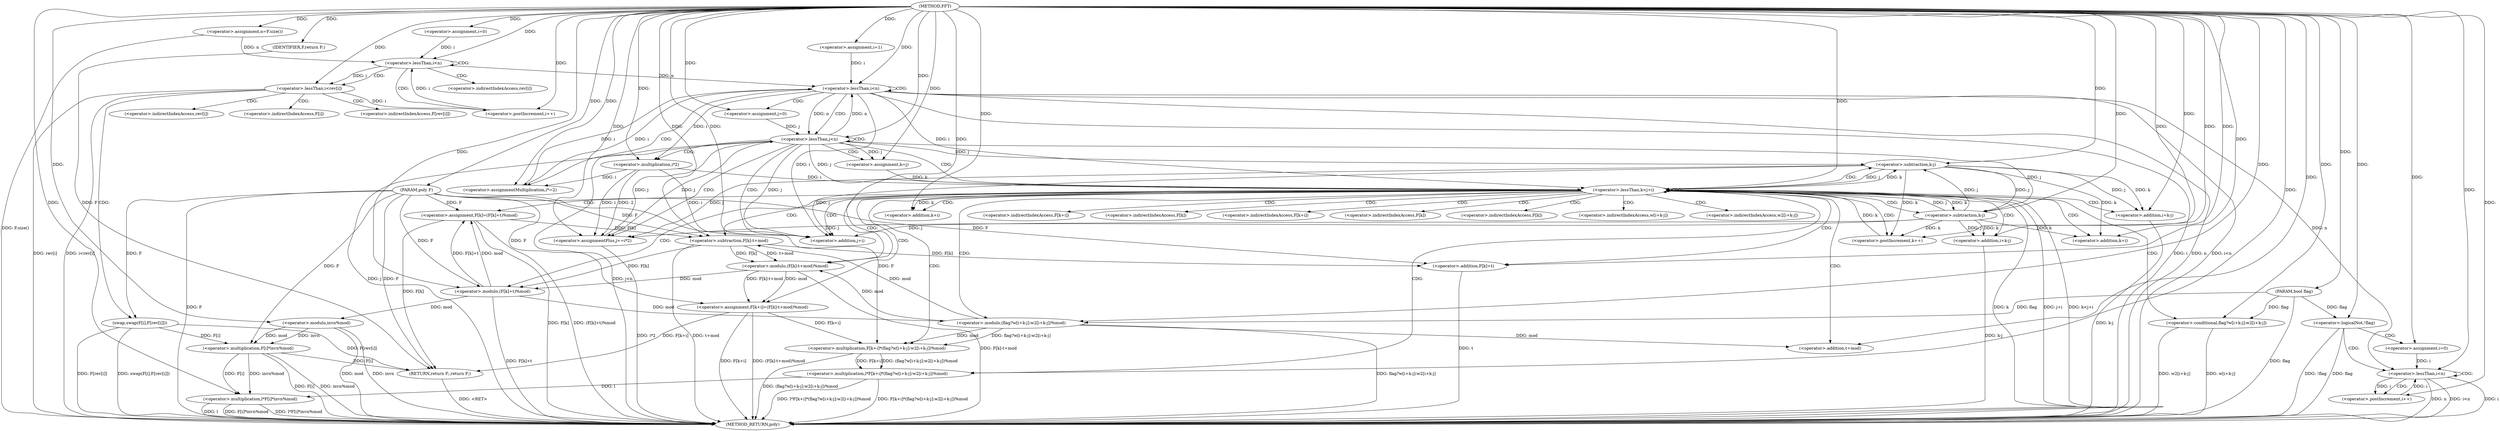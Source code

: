 digraph "FFT" {  
"1000343" [label = "(METHOD,FFT)" ]
"1000489" [label = "(METHOD_RETURN,poly)" ]
"1000344" [label = "(PARAM,poly F)" ]
"1000345" [label = "(PARAM,bool flag)" ]
"1000348" [label = "(<operator>.assignment,n=F.size())" ]
"1000478" [label = "(<operator>.multiplication,l*F[i]*invn%mod)" ]
"1000487" [label = "(RETURN,return F;,return F;)" ]
"1000353" [label = "(<operator>.assignment,i=0)" ]
"1000356" [label = "(<operator>.lessThan,i<n)" ]
"1000359" [label = "(<operator>.postIncrement,i++)" ]
"1000378" [label = "(<operator>.assignment,i=1)" ]
"1000381" [label = "(<operator>.lessThan,i<n)" ]
"1000384" [label = "(<operator>.assignmentMultiplication,i*=2)" ]
"1000466" [label = "(<operator>.logicalNot,!flag)" ]
"1000488" [label = "(IDENTIFIER,F,return F;)" ]
"1000362" [label = "(<operator>.lessThan,i<rev[i])" ]
"1000367" [label = "(swap,swap(F[i],F[rev[i]]))" ]
"1000389" [label = "(<operator>.assignment,j=0)" ]
"1000392" [label = "(<operator>.lessThan,j<n)" ]
"1000395" [label = "(<operator>.assignmentPlus,j+=i*2)" ]
"1000470" [label = "(<operator>.assignment,i=0)" ]
"1000473" [label = "(<operator>.lessThan,i<n)" ]
"1000476" [label = "(<operator>.postIncrement,i++)" ]
"1000480" [label = "(<operator>.multiplication,F[i]*invn%mod)" ]
"1000402" [label = "(<operator>.assignment,k=j)" ]
"1000405" [label = "(<operator>.lessThan,k<j+i)" ]
"1000410" [label = "(<operator>.postIncrement,k++)" ]
"1000484" [label = "(<operator>.modulo,invn%mod)" ]
"1000397" [label = "(<operator>.multiplication,i*2)" ]
"1000413" [label = "(<operator>.multiplication,l*F[k+i]*(flag?w[i+k-j]:w2[i+k-j])%mod)" ]
"1000439" [label = "(<operator>.assignment,F[k+i]=(F[k]-t+mod)%mod)" ]
"1000454" [label = "(<operator>.assignment,F[k]=(F[k]+t)%mod)" ]
"1000407" [label = "(<operator>.addition,j+i)" ]
"1000415" [label = "(<operator>.multiplication,F[k+i]*(flag?w[i+k-j]:w2[i+k-j])%mod)" ]
"1000445" [label = "(<operator>.modulo,(F[k]-t+mod)%mod)" ]
"1000458" [label = "(<operator>.modulo,(F[k]+t)%mod)" ]
"1000421" [label = "(<operator>.modulo,(flag?w[i+k-j]:w2[i+k-j])%mod)" ]
"1000442" [label = "(<operator>.addition,k+i)" ]
"1000446" [label = "(<operator>.subtraction,F[k]-t+mod)" ]
"1000459" [label = "(<operator>.addition,F[k]+t)" ]
"1000418" [label = "(<operator>.addition,k+i)" ]
"1000422" [label = "(<operator>.conditional,flag?w[i+k-j]:w2[i+k-j])" ]
"1000450" [label = "(<operator>.addition,t+mod)" ]
"1000426" [label = "(<operator>.addition,i+k-j)" ]
"1000433" [label = "(<operator>.addition,i+k-j)" ]
"1000428" [label = "(<operator>.subtraction,k-j)" ]
"1000435" [label = "(<operator>.subtraction,k-j)" ]
"1000364" [label = "(<operator>.indirectIndexAccess,rev[i])" ]
"1000368" [label = "(<operator>.indirectIndexAccess,F[i])" ]
"1000371" [label = "(<operator>.indirectIndexAccess,F[rev[i]])" ]
"1000373" [label = "(<operator>.indirectIndexAccess,rev[i])" ]
"1000440" [label = "(<operator>.indirectIndexAccess,F[k+i])" ]
"1000455" [label = "(<operator>.indirectIndexAccess,F[k])" ]
"1000416" [label = "(<operator>.indirectIndexAccess,F[k+i])" ]
"1000447" [label = "(<operator>.indirectIndexAccess,F[k])" ]
"1000460" [label = "(<operator>.indirectIndexAccess,F[k])" ]
"1000424" [label = "(<operator>.indirectIndexAccess,w[i+k-j])" ]
"1000431" [label = "(<operator>.indirectIndexAccess,w2[i+k-j])" ]
  "1000344" -> "1000489"  [ label = "DDG: F"] 
  "1000345" -> "1000489"  [ label = "DDG: flag"] 
  "1000348" -> "1000489"  [ label = "DDG: F.size()"] 
  "1000381" -> "1000489"  [ label = "DDG: i"] 
  "1000381" -> "1000489"  [ label = "DDG: n"] 
  "1000381" -> "1000489"  [ label = "DDG: i<n"] 
  "1000466" -> "1000489"  [ label = "DDG: flag"] 
  "1000466" -> "1000489"  [ label = "DDG: !flag"] 
  "1000473" -> "1000489"  [ label = "DDG: i"] 
  "1000473" -> "1000489"  [ label = "DDG: n"] 
  "1000473" -> "1000489"  [ label = "DDG: i<n"] 
  "1000478" -> "1000489"  [ label = "DDG: l"] 
  "1000480" -> "1000489"  [ label = "DDG: F[i]"] 
  "1000484" -> "1000489"  [ label = "DDG: mod"] 
  "1000480" -> "1000489"  [ label = "DDG: invn%mod"] 
  "1000478" -> "1000489"  [ label = "DDG: F[i]*invn%mod"] 
  "1000478" -> "1000489"  [ label = "DDG: l*F[i]*invn%mod"] 
  "1000392" -> "1000489"  [ label = "DDG: j"] 
  "1000392" -> "1000489"  [ label = "DDG: j<n"] 
  "1000405" -> "1000489"  [ label = "DDG: k"] 
  "1000405" -> "1000489"  [ label = "DDG: j+i"] 
  "1000405" -> "1000489"  [ label = "DDG: k<j+i"] 
  "1000395" -> "1000489"  [ label = "DDG: i*2"] 
  "1000433" -> "1000489"  [ label = "DDG: k-j"] 
  "1000422" -> "1000489"  [ label = "DDG: w2[i+k-j]"] 
  "1000426" -> "1000489"  [ label = "DDG: k-j"] 
  "1000422" -> "1000489"  [ label = "DDG: w[i+k-j]"] 
  "1000421" -> "1000489"  [ label = "DDG: flag?w[i+k-j]:w2[i+k-j]"] 
  "1000415" -> "1000489"  [ label = "DDG: (flag?w[i+k-j]:w2[i+k-j])%mod"] 
  "1000413" -> "1000489"  [ label = "DDG: F[k+i]*(flag?w[i+k-j]:w2[i+k-j])%mod"] 
  "1000413" -> "1000489"  [ label = "DDG: l*F[k+i]*(flag?w[i+k-j]:w2[i+k-j])%mod"] 
  "1000439" -> "1000489"  [ label = "DDG: F[k+i]"] 
  "1000446" -> "1000489"  [ label = "DDG: t+mod"] 
  "1000445" -> "1000489"  [ label = "DDG: F[k]-t+mod"] 
  "1000439" -> "1000489"  [ label = "DDG: (F[k]-t+mod)%mod"] 
  "1000454" -> "1000489"  [ label = "DDG: F[k]"] 
  "1000459" -> "1000489"  [ label = "DDG: t"] 
  "1000458" -> "1000489"  [ label = "DDG: F[k]+t"] 
  "1000454" -> "1000489"  [ label = "DDG: (F[k]+t)%mod"] 
  "1000362" -> "1000489"  [ label = "DDG: rev[i]"] 
  "1000362" -> "1000489"  [ label = "DDG: i<rev[i]"] 
  "1000367" -> "1000489"  [ label = "DDG: F[rev[i]]"] 
  "1000367" -> "1000489"  [ label = "DDG: swap(F[i],F[rev[i]])"] 
  "1000487" -> "1000489"  [ label = "DDG: <RET>"] 
  "1000484" -> "1000489"  [ label = "DDG: invn"] 
  "1000343" -> "1000344"  [ label = "DDG: "] 
  "1000343" -> "1000345"  [ label = "DDG: "] 
  "1000343" -> "1000348"  [ label = "DDG: "] 
  "1000488" -> "1000487"  [ label = "DDG: F"] 
  "1000480" -> "1000487"  [ label = "DDG: F[i]"] 
  "1000439" -> "1000487"  [ label = "DDG: F[k+i]"] 
  "1000454" -> "1000487"  [ label = "DDG: F[k]"] 
  "1000367" -> "1000487"  [ label = "DDG: F[rev[i]]"] 
  "1000344" -> "1000487"  [ label = "DDG: F"] 
  "1000343" -> "1000353"  [ label = "DDG: "] 
  "1000343" -> "1000378"  [ label = "DDG: "] 
  "1000343" -> "1000384"  [ label = "DDG: "] 
  "1000413" -> "1000478"  [ label = "DDG: l"] 
  "1000343" -> "1000478"  [ label = "DDG: "] 
  "1000480" -> "1000478"  [ label = "DDG: F[i]"] 
  "1000480" -> "1000478"  [ label = "DDG: invn%mod"] 
  "1000343" -> "1000488"  [ label = "DDG: "] 
  "1000353" -> "1000356"  [ label = "DDG: i"] 
  "1000359" -> "1000356"  [ label = "DDG: i"] 
  "1000343" -> "1000356"  [ label = "DDG: "] 
  "1000348" -> "1000356"  [ label = "DDG: n"] 
  "1000362" -> "1000359"  [ label = "DDG: i"] 
  "1000343" -> "1000359"  [ label = "DDG: "] 
  "1000378" -> "1000381"  [ label = "DDG: i"] 
  "1000384" -> "1000381"  [ label = "DDG: i"] 
  "1000343" -> "1000381"  [ label = "DDG: "] 
  "1000356" -> "1000381"  [ label = "DDG: n"] 
  "1000392" -> "1000381"  [ label = "DDG: n"] 
  "1000381" -> "1000384"  [ label = "DDG: i"] 
  "1000397" -> "1000384"  [ label = "DDG: i"] 
  "1000343" -> "1000389"  [ label = "DDG: "] 
  "1000397" -> "1000395"  [ label = "DDG: 2"] 
  "1000397" -> "1000395"  [ label = "DDG: i"] 
  "1000345" -> "1000466"  [ label = "DDG: flag"] 
  "1000343" -> "1000466"  [ label = "DDG: "] 
  "1000343" -> "1000470"  [ label = "DDG: "] 
  "1000367" -> "1000480"  [ label = "DDG: F[i]"] 
  "1000344" -> "1000480"  [ label = "DDG: F"] 
  "1000484" -> "1000480"  [ label = "DDG: invn"] 
  "1000484" -> "1000480"  [ label = "DDG: mod"] 
  "1000356" -> "1000362"  [ label = "DDG: i"] 
  "1000343" -> "1000362"  [ label = "DDG: "] 
  "1000344" -> "1000367"  [ label = "DDG: F"] 
  "1000389" -> "1000392"  [ label = "DDG: j"] 
  "1000395" -> "1000392"  [ label = "DDG: j"] 
  "1000343" -> "1000392"  [ label = "DDG: "] 
  "1000381" -> "1000392"  [ label = "DDG: n"] 
  "1000343" -> "1000395"  [ label = "DDG: "] 
  "1000435" -> "1000395"  [ label = "DDG: j"] 
  "1000428" -> "1000395"  [ label = "DDG: j"] 
  "1000392" -> "1000395"  [ label = "DDG: j"] 
  "1000392" -> "1000402"  [ label = "DDG: j"] 
  "1000343" -> "1000402"  [ label = "DDG: "] 
  "1000470" -> "1000473"  [ label = "DDG: i"] 
  "1000476" -> "1000473"  [ label = "DDG: i"] 
  "1000343" -> "1000473"  [ label = "DDG: "] 
  "1000381" -> "1000473"  [ label = "DDG: n"] 
  "1000473" -> "1000476"  [ label = "DDG: i"] 
  "1000343" -> "1000476"  [ label = "DDG: "] 
  "1000343" -> "1000484"  [ label = "DDG: "] 
  "1000458" -> "1000484"  [ label = "DDG: mod"] 
  "1000343" -> "1000397"  [ label = "DDG: "] 
  "1000381" -> "1000397"  [ label = "DDG: i"] 
  "1000402" -> "1000405"  [ label = "DDG: k"] 
  "1000410" -> "1000405"  [ label = "DDG: k"] 
  "1000343" -> "1000405"  [ label = "DDG: "] 
  "1000381" -> "1000405"  [ label = "DDG: i"] 
  "1000397" -> "1000405"  [ label = "DDG: i"] 
  "1000435" -> "1000405"  [ label = "DDG: j"] 
  "1000428" -> "1000405"  [ label = "DDG: j"] 
  "1000392" -> "1000405"  [ label = "DDG: j"] 
  "1000343" -> "1000410"  [ label = "DDG: "] 
  "1000435" -> "1000410"  [ label = "DDG: k"] 
  "1000428" -> "1000410"  [ label = "DDG: k"] 
  "1000445" -> "1000439"  [ label = "DDG: mod"] 
  "1000445" -> "1000439"  [ label = "DDG: F[k]-t+mod"] 
  "1000458" -> "1000454"  [ label = "DDG: mod"] 
  "1000458" -> "1000454"  [ label = "DDG: F[k]+t"] 
  "1000435" -> "1000407"  [ label = "DDG: j"] 
  "1000428" -> "1000407"  [ label = "DDG: j"] 
  "1000343" -> "1000407"  [ label = "DDG: "] 
  "1000392" -> "1000407"  [ label = "DDG: j"] 
  "1000381" -> "1000407"  [ label = "DDG: i"] 
  "1000397" -> "1000407"  [ label = "DDG: i"] 
  "1000343" -> "1000413"  [ label = "DDG: "] 
  "1000415" -> "1000413"  [ label = "DDG: F[k+i]"] 
  "1000415" -> "1000413"  [ label = "DDG: (flag?w[i+k-j]:w2[i+k-j])%mod"] 
  "1000344" -> "1000439"  [ label = "DDG: F"] 
  "1000344" -> "1000454"  [ label = "DDG: F"] 
  "1000439" -> "1000415"  [ label = "DDG: F[k+i]"] 
  "1000344" -> "1000415"  [ label = "DDG: F"] 
  "1000421" -> "1000415"  [ label = "DDG: mod"] 
  "1000421" -> "1000415"  [ label = "DDG: flag?w[i+k-j]:w2[i+k-j]"] 
  "1000446" -> "1000445"  [ label = "DDG: t+mod"] 
  "1000446" -> "1000445"  [ label = "DDG: F[k]"] 
  "1000343" -> "1000445"  [ label = "DDG: "] 
  "1000421" -> "1000445"  [ label = "DDG: mod"] 
  "1000343" -> "1000458"  [ label = "DDG: "] 
  "1000446" -> "1000458"  [ label = "DDG: F[k]"] 
  "1000344" -> "1000458"  [ label = "DDG: F"] 
  "1000445" -> "1000458"  [ label = "DDG: mod"] 
  "1000345" -> "1000421"  [ label = "DDG: flag"] 
  "1000343" -> "1000421"  [ label = "DDG: "] 
  "1000458" -> "1000421"  [ label = "DDG: mod"] 
  "1000435" -> "1000442"  [ label = "DDG: k"] 
  "1000428" -> "1000442"  [ label = "DDG: k"] 
  "1000343" -> "1000442"  [ label = "DDG: "] 
  "1000454" -> "1000446"  [ label = "DDG: F[k]"] 
  "1000344" -> "1000446"  [ label = "DDG: F"] 
  "1000343" -> "1000446"  [ label = "DDG: "] 
  "1000421" -> "1000446"  [ label = "DDG: mod"] 
  "1000446" -> "1000459"  [ label = "DDG: F[k]"] 
  "1000344" -> "1000459"  [ label = "DDG: F"] 
  "1000343" -> "1000459"  [ label = "DDG: "] 
  "1000405" -> "1000418"  [ label = "DDG: k"] 
  "1000343" -> "1000418"  [ label = "DDG: "] 
  "1000345" -> "1000422"  [ label = "DDG: flag"] 
  "1000343" -> "1000422"  [ label = "DDG: "] 
  "1000343" -> "1000450"  [ label = "DDG: "] 
  "1000421" -> "1000450"  [ label = "DDG: mod"] 
  "1000343" -> "1000426"  [ label = "DDG: "] 
  "1000428" -> "1000426"  [ label = "DDG: j"] 
  "1000428" -> "1000426"  [ label = "DDG: k"] 
  "1000343" -> "1000433"  [ label = "DDG: "] 
  "1000435" -> "1000433"  [ label = "DDG: j"] 
  "1000435" -> "1000433"  [ label = "DDG: k"] 
  "1000343" -> "1000428"  [ label = "DDG: "] 
  "1000405" -> "1000428"  [ label = "DDG: k"] 
  "1000435" -> "1000428"  [ label = "DDG: j"] 
  "1000392" -> "1000428"  [ label = "DDG: j"] 
  "1000343" -> "1000435"  [ label = "DDG: "] 
  "1000405" -> "1000435"  [ label = "DDG: k"] 
  "1000428" -> "1000435"  [ label = "DDG: j"] 
  "1000392" -> "1000435"  [ label = "DDG: j"] 
  "1000356" -> "1000362"  [ label = "CDG: "] 
  "1000356" -> "1000364"  [ label = "CDG: "] 
  "1000356" -> "1000359"  [ label = "CDG: "] 
  "1000356" -> "1000356"  [ label = "CDG: "] 
  "1000381" -> "1000389"  [ label = "CDG: "] 
  "1000381" -> "1000392"  [ label = "CDG: "] 
  "1000381" -> "1000384"  [ label = "CDG: "] 
  "1000381" -> "1000381"  [ label = "CDG: "] 
  "1000466" -> "1000473"  [ label = "CDG: "] 
  "1000466" -> "1000470"  [ label = "CDG: "] 
  "1000362" -> "1000371"  [ label = "CDG: "] 
  "1000362" -> "1000368"  [ label = "CDG: "] 
  "1000362" -> "1000373"  [ label = "CDG: "] 
  "1000362" -> "1000367"  [ label = "CDG: "] 
  "1000392" -> "1000392"  [ label = "CDG: "] 
  "1000392" -> "1000407"  [ label = "CDG: "] 
  "1000392" -> "1000405"  [ label = "CDG: "] 
  "1000392" -> "1000402"  [ label = "CDG: "] 
  "1000392" -> "1000397"  [ label = "CDG: "] 
  "1000392" -> "1000395"  [ label = "CDG: "] 
  "1000473" -> "1000473"  [ label = "CDG: "] 
  "1000473" -> "1000476"  [ label = "CDG: "] 
  "1000405" -> "1000447"  [ label = "CDG: "] 
  "1000405" -> "1000415"  [ label = "CDG: "] 
  "1000405" -> "1000439"  [ label = "CDG: "] 
  "1000405" -> "1000446"  [ label = "CDG: "] 
  "1000405" -> "1000407"  [ label = "CDG: "] 
  "1000405" -> "1000405"  [ label = "CDG: "] 
  "1000405" -> "1000454"  [ label = "CDG: "] 
  "1000405" -> "1000410"  [ label = "CDG: "] 
  "1000405" -> "1000458"  [ label = "CDG: "] 
  "1000405" -> "1000442"  [ label = "CDG: "] 
  "1000405" -> "1000418"  [ label = "CDG: "] 
  "1000405" -> "1000459"  [ label = "CDG: "] 
  "1000405" -> "1000450"  [ label = "CDG: "] 
  "1000405" -> "1000445"  [ label = "CDG: "] 
  "1000405" -> "1000422"  [ label = "CDG: "] 
  "1000405" -> "1000413"  [ label = "CDG: "] 
  "1000405" -> "1000440"  [ label = "CDG: "] 
  "1000405" -> "1000455"  [ label = "CDG: "] 
  "1000405" -> "1000460"  [ label = "CDG: "] 
  "1000405" -> "1000421"  [ label = "CDG: "] 
  "1000405" -> "1000416"  [ label = "CDG: "] 
  "1000405" -> "1000426"  [ label = "CDG: "] 
  "1000405" -> "1000431"  [ label = "CDG: "] 
  "1000405" -> "1000435"  [ label = "CDG: "] 
  "1000405" -> "1000424"  [ label = "CDG: "] 
  "1000405" -> "1000428"  [ label = "CDG: "] 
  "1000405" -> "1000433"  [ label = "CDG: "] 
}
